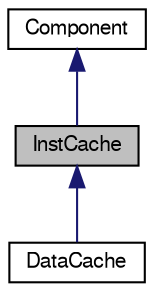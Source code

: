 digraph "InstCache"
{
  bgcolor="transparent";
  edge [fontname="FreeSans",fontsize="10",labelfontname="FreeSans",labelfontsize="10"];
  node [fontname="FreeSans",fontsize="10",shape=record];
  Node0 [label="InstCache",height=0.2,width=0.4,color="black", fillcolor="grey75", style="filled", fontcolor="black"];
  Node1 -> Node0 [dir="back",color="midnightblue",fontsize="10",style="solid",fontname="FreeSans"];
  Node1 [label="Component",height=0.2,width=0.4,color="black",URL="$classComponent.html"];
  Node0 -> Node2 [dir="back",color="midnightblue",fontsize="10",style="solid",fontname="FreeSans"];
  Node2 [label="DataCache",height=0.2,width=0.4,color="black",URL="$classDataCache.html"];
}
